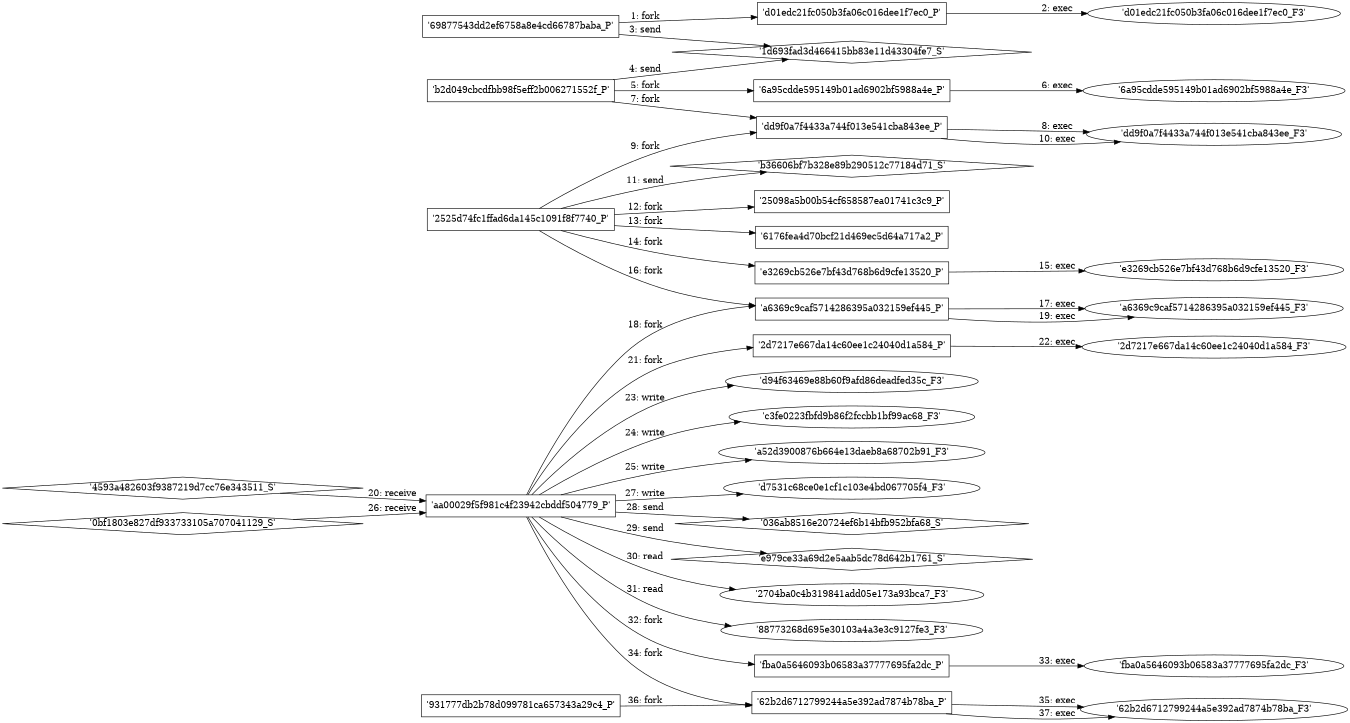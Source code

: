 digraph "D:\Learning\Paper\apt\基于CTI的攻击预警\Dataset\攻击图\ASGfromALLCTI\The quiet evolution of phishing.dot" {
rankdir="LR"
size="9"
fixedsize="false"
splines="true"
nodesep=0.3
ranksep=0
fontsize=10
overlap="scalexy"
engine= "neato"
	"'69877543dd2ef6758a8e4cd66787baba_P'" [node_type=Process shape=box]
	"'d01edc21fc050b3fa06c016dee1f7ec0_P'" [node_type=Process shape=box]
	"'69877543dd2ef6758a8e4cd66787baba_P'" -> "'d01edc21fc050b3fa06c016dee1f7ec0_P'" [label="1: fork"]
	"'d01edc21fc050b3fa06c016dee1f7ec0_P'" [node_type=Process shape=box]
	"'d01edc21fc050b3fa06c016dee1f7ec0_F3'" [node_type=File shape=ellipse]
	"'d01edc21fc050b3fa06c016dee1f7ec0_P'" -> "'d01edc21fc050b3fa06c016dee1f7ec0_F3'" [label="2: exec"]
	"'1d693fad3d466415bb83e11d43304fe7_S'" [node_type=Socket shape=diamond]
	"'69877543dd2ef6758a8e4cd66787baba_P'" [node_type=Process shape=box]
	"'69877543dd2ef6758a8e4cd66787baba_P'" -> "'1d693fad3d466415bb83e11d43304fe7_S'" [label="3: send"]
	"'1d693fad3d466415bb83e11d43304fe7_S'" [node_type=Socket shape=diamond]
	"'b2d049cbcdfbb98f5eff2b006271552f_P'" [node_type=Process shape=box]
	"'b2d049cbcdfbb98f5eff2b006271552f_P'" -> "'1d693fad3d466415bb83e11d43304fe7_S'" [label="4: send"]
	"'b2d049cbcdfbb98f5eff2b006271552f_P'" [node_type=Process shape=box]
	"'6a95cdde595149b01ad6902bf5988a4e_P'" [node_type=Process shape=box]
	"'b2d049cbcdfbb98f5eff2b006271552f_P'" -> "'6a95cdde595149b01ad6902bf5988a4e_P'" [label="5: fork"]
	"'6a95cdde595149b01ad6902bf5988a4e_P'" [node_type=Process shape=box]
	"'6a95cdde595149b01ad6902bf5988a4e_F3'" [node_type=File shape=ellipse]
	"'6a95cdde595149b01ad6902bf5988a4e_P'" -> "'6a95cdde595149b01ad6902bf5988a4e_F3'" [label="6: exec"]
	"'b2d049cbcdfbb98f5eff2b006271552f_P'" [node_type=Process shape=box]
	"'dd9f0a7f4433a744f013e541cba843ee_P'" [node_type=Process shape=box]
	"'b2d049cbcdfbb98f5eff2b006271552f_P'" -> "'dd9f0a7f4433a744f013e541cba843ee_P'" [label="7: fork"]
	"'dd9f0a7f4433a744f013e541cba843ee_P'" [node_type=Process shape=box]
	"'dd9f0a7f4433a744f013e541cba843ee_F3'" [node_type=File shape=ellipse]
	"'dd9f0a7f4433a744f013e541cba843ee_P'" -> "'dd9f0a7f4433a744f013e541cba843ee_F3'" [label="8: exec"]
	"'2525d74fc1ffad6da145c1091f8f7740_P'" [node_type=Process shape=box]
	"'dd9f0a7f4433a744f013e541cba843ee_P'" [node_type=Process shape=box]
	"'2525d74fc1ffad6da145c1091f8f7740_P'" -> "'dd9f0a7f4433a744f013e541cba843ee_P'" [label="9: fork"]
	"'dd9f0a7f4433a744f013e541cba843ee_P'" [node_type=Process shape=box]
	"'dd9f0a7f4433a744f013e541cba843ee_F3'" [node_type=File shape=ellipse]
	"'dd9f0a7f4433a744f013e541cba843ee_P'" -> "'dd9f0a7f4433a744f013e541cba843ee_F3'" [label="10: exec"]
	"'b36606bf7b328e89b290512c77184d71_S'" [node_type=Socket shape=diamond]
	"'2525d74fc1ffad6da145c1091f8f7740_P'" [node_type=Process shape=box]
	"'2525d74fc1ffad6da145c1091f8f7740_P'" -> "'b36606bf7b328e89b290512c77184d71_S'" [label="11: send"]
	"'2525d74fc1ffad6da145c1091f8f7740_P'" [node_type=Process shape=box]
	"'25098a5b00b54cf658587ea01741c3c9_P'" [node_type=Process shape=box]
	"'2525d74fc1ffad6da145c1091f8f7740_P'" -> "'25098a5b00b54cf658587ea01741c3c9_P'" [label="12: fork"]
	"'2525d74fc1ffad6da145c1091f8f7740_P'" [node_type=Process shape=box]
	"'6176fea4d70bcf21d469ec5d64a717a2_P'" [node_type=Process shape=box]
	"'2525d74fc1ffad6da145c1091f8f7740_P'" -> "'6176fea4d70bcf21d469ec5d64a717a2_P'" [label="13: fork"]
	"'2525d74fc1ffad6da145c1091f8f7740_P'" [node_type=Process shape=box]
	"'e3269cb526e7bf43d768b6d9cfe13520_P'" [node_type=Process shape=box]
	"'2525d74fc1ffad6da145c1091f8f7740_P'" -> "'e3269cb526e7bf43d768b6d9cfe13520_P'" [label="14: fork"]
	"'e3269cb526e7bf43d768b6d9cfe13520_P'" [node_type=Process shape=box]
	"'e3269cb526e7bf43d768b6d9cfe13520_F3'" [node_type=File shape=ellipse]
	"'e3269cb526e7bf43d768b6d9cfe13520_P'" -> "'e3269cb526e7bf43d768b6d9cfe13520_F3'" [label="15: exec"]
	"'2525d74fc1ffad6da145c1091f8f7740_P'" [node_type=Process shape=box]
	"'a6369c9caf5714286395a032159ef445_P'" [node_type=Process shape=box]
	"'2525d74fc1ffad6da145c1091f8f7740_P'" -> "'a6369c9caf5714286395a032159ef445_P'" [label="16: fork"]
	"'a6369c9caf5714286395a032159ef445_P'" [node_type=Process shape=box]
	"'a6369c9caf5714286395a032159ef445_F3'" [node_type=File shape=ellipse]
	"'a6369c9caf5714286395a032159ef445_P'" -> "'a6369c9caf5714286395a032159ef445_F3'" [label="17: exec"]
	"'aa00029f5f981c4f23942cbddf504779_P'" [node_type=Process shape=box]
	"'a6369c9caf5714286395a032159ef445_P'" [node_type=Process shape=box]
	"'aa00029f5f981c4f23942cbddf504779_P'" -> "'a6369c9caf5714286395a032159ef445_P'" [label="18: fork"]
	"'a6369c9caf5714286395a032159ef445_P'" [node_type=Process shape=box]
	"'a6369c9caf5714286395a032159ef445_F3'" [node_type=File shape=ellipse]
	"'a6369c9caf5714286395a032159ef445_P'" -> "'a6369c9caf5714286395a032159ef445_F3'" [label="19: exec"]
	"'aa00029f5f981c4f23942cbddf504779_P'" [node_type=Process shape=box]
	"'4593a482603f9387219d7cc76e343511_S'" [node_type=Socket shape=diamond]
	"'4593a482603f9387219d7cc76e343511_S'" -> "'aa00029f5f981c4f23942cbddf504779_P'" [label="20: receive"]
	"'aa00029f5f981c4f23942cbddf504779_P'" [node_type=Process shape=box]
	"'2d7217e667da14c60ee1c24040d1a584_P'" [node_type=Process shape=box]
	"'aa00029f5f981c4f23942cbddf504779_P'" -> "'2d7217e667da14c60ee1c24040d1a584_P'" [label="21: fork"]
	"'2d7217e667da14c60ee1c24040d1a584_P'" [node_type=Process shape=box]
	"'2d7217e667da14c60ee1c24040d1a584_F3'" [node_type=File shape=ellipse]
	"'2d7217e667da14c60ee1c24040d1a584_P'" -> "'2d7217e667da14c60ee1c24040d1a584_F3'" [label="22: exec"]
	"'d94f63469e88b60f9afd86deadfed35c_F3'" [node_type=file shape=ellipse]
	"'aa00029f5f981c4f23942cbddf504779_P'" [node_type=Process shape=box]
	"'aa00029f5f981c4f23942cbddf504779_P'" -> "'d94f63469e88b60f9afd86deadfed35c_F3'" [label="23: write"]
	"'c3fe0223fbfd9b86f2fccbb1bf99ac68_F3'" [node_type=file shape=ellipse]
	"'aa00029f5f981c4f23942cbddf504779_P'" [node_type=Process shape=box]
	"'aa00029f5f981c4f23942cbddf504779_P'" -> "'c3fe0223fbfd9b86f2fccbb1bf99ac68_F3'" [label="24: write"]
	"'a52d3900876b664e13daeb8a68702b91_F3'" [node_type=file shape=ellipse]
	"'aa00029f5f981c4f23942cbddf504779_P'" [node_type=Process shape=box]
	"'aa00029f5f981c4f23942cbddf504779_P'" -> "'a52d3900876b664e13daeb8a68702b91_F3'" [label="25: write"]
	"'aa00029f5f981c4f23942cbddf504779_P'" [node_type=Process shape=box]
	"'0bf1803e827df933733105a707041129_S'" [node_type=Socket shape=diamond]
	"'0bf1803e827df933733105a707041129_S'" -> "'aa00029f5f981c4f23942cbddf504779_P'" [label="26: receive"]
	"'d7531c68ce0e1cf1c103e4bd067705f4_F3'" [node_type=file shape=ellipse]
	"'aa00029f5f981c4f23942cbddf504779_P'" [node_type=Process shape=box]
	"'aa00029f5f981c4f23942cbddf504779_P'" -> "'d7531c68ce0e1cf1c103e4bd067705f4_F3'" [label="27: write"]
	"'036ab8516e20724ef6b14bfb952bfa68_S'" [node_type=Socket shape=diamond]
	"'aa00029f5f981c4f23942cbddf504779_P'" [node_type=Process shape=box]
	"'aa00029f5f981c4f23942cbddf504779_P'" -> "'036ab8516e20724ef6b14bfb952bfa68_S'" [label="28: send"]
	"'e979ce33a69d2e5aab5dc78d642b1761_S'" [node_type=Socket shape=diamond]
	"'aa00029f5f981c4f23942cbddf504779_P'" [node_type=Process shape=box]
	"'aa00029f5f981c4f23942cbddf504779_P'" -> "'e979ce33a69d2e5aab5dc78d642b1761_S'" [label="29: send"]
	"'2704ba0c4b319841add05e173a93bca7_F3'" [node_type=file shape=ellipse]
	"'aa00029f5f981c4f23942cbddf504779_P'" [node_type=Process shape=box]
	"'aa00029f5f981c4f23942cbddf504779_P'" -> "'2704ba0c4b319841add05e173a93bca7_F3'" [label="30: read"]
	"'88773268d695e30103a4a3e3c9127fe3_F3'" [node_type=file shape=ellipse]
	"'aa00029f5f981c4f23942cbddf504779_P'" [node_type=Process shape=box]
	"'aa00029f5f981c4f23942cbddf504779_P'" -> "'88773268d695e30103a4a3e3c9127fe3_F3'" [label="31: read"]
	"'aa00029f5f981c4f23942cbddf504779_P'" [node_type=Process shape=box]
	"'fba0a5646093b06583a37777695fa2dc_P'" [node_type=Process shape=box]
	"'aa00029f5f981c4f23942cbddf504779_P'" -> "'fba0a5646093b06583a37777695fa2dc_P'" [label="32: fork"]
	"'fba0a5646093b06583a37777695fa2dc_P'" [node_type=Process shape=box]
	"'fba0a5646093b06583a37777695fa2dc_F3'" [node_type=File shape=ellipse]
	"'fba0a5646093b06583a37777695fa2dc_P'" -> "'fba0a5646093b06583a37777695fa2dc_F3'" [label="33: exec"]
	"'aa00029f5f981c4f23942cbddf504779_P'" [node_type=Process shape=box]
	"'62b2d6712799244a5e392ad7874b78ba_P'" [node_type=Process shape=box]
	"'aa00029f5f981c4f23942cbddf504779_P'" -> "'62b2d6712799244a5e392ad7874b78ba_P'" [label="34: fork"]
	"'62b2d6712799244a5e392ad7874b78ba_P'" [node_type=Process shape=box]
	"'62b2d6712799244a5e392ad7874b78ba_F3'" [node_type=File shape=ellipse]
	"'62b2d6712799244a5e392ad7874b78ba_P'" -> "'62b2d6712799244a5e392ad7874b78ba_F3'" [label="35: exec"]
	"'931777db2b78d099781ca657343a29c4_P'" [node_type=Process shape=box]
	"'62b2d6712799244a5e392ad7874b78ba_P'" [node_type=Process shape=box]
	"'931777db2b78d099781ca657343a29c4_P'" -> "'62b2d6712799244a5e392ad7874b78ba_P'" [label="36: fork"]
	"'62b2d6712799244a5e392ad7874b78ba_P'" [node_type=Process shape=box]
	"'62b2d6712799244a5e392ad7874b78ba_F3'" [node_type=File shape=ellipse]
	"'62b2d6712799244a5e392ad7874b78ba_P'" -> "'62b2d6712799244a5e392ad7874b78ba_F3'" [label="37: exec"]
}
